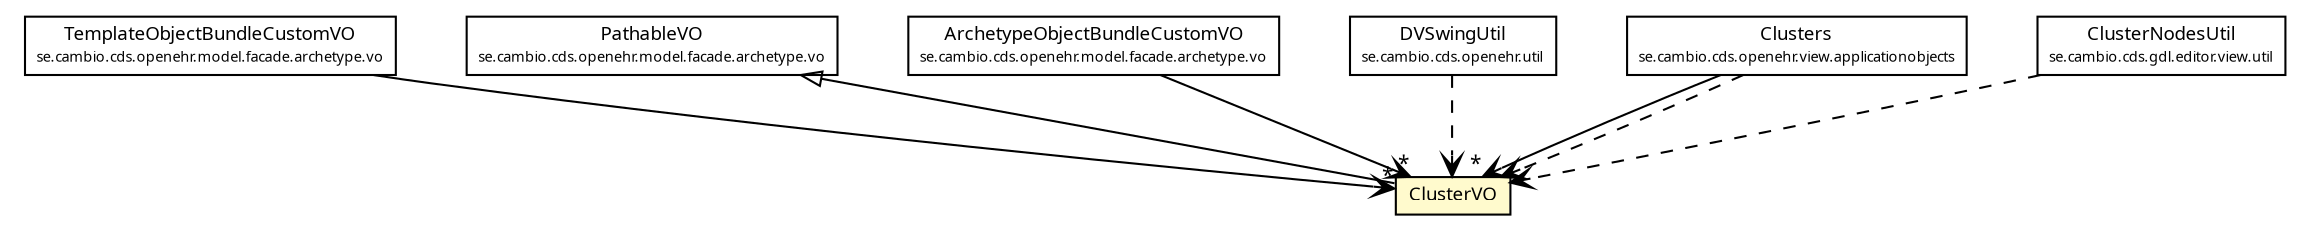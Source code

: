 #!/usr/local/bin/dot
#
# Class diagram 
# Generated by UMLGraph version R5_6 (http://www.umlgraph.org/)
#

digraph G {
	edge [fontname="Trebuchet MS",fontsize=10,labelfontname="Trebuchet MS",labelfontsize=10];
	node [fontname="Trebuchet MS",fontsize=10,shape=plaintext];
	nodesep=0.25;
	ranksep=0.5;
	// se.cambio.cds.openehr.model.cluster.vo.ClusterVO
	c109857 [label=<<table title="se.cambio.cds.openehr.model.cluster.vo.ClusterVO" border="0" cellborder="1" cellspacing="0" cellpadding="2" port="p" bgcolor="lemonChiffon" href="./ClusterVO.html">
		<tr><td><table border="0" cellspacing="0" cellpadding="1">
<tr><td align="center" balign="center"><font face="Trebuchet MS"> ClusterVO </font></td></tr>
		</table></td></tr>
		</table>>, URL="./ClusterVO.html", fontname="Trebuchet MS", fontcolor="black", fontsize=9.0];
	// se.cambio.cds.openehr.model.facade.archetype.vo.TemplateObjectBundleCustomVO
	c109862 [label=<<table title="se.cambio.cds.openehr.model.facade.archetype.vo.TemplateObjectBundleCustomVO" border="0" cellborder="1" cellspacing="0" cellpadding="2" port="p" href="../../facade/archetype/vo/TemplateObjectBundleCustomVO.html">
		<tr><td><table border="0" cellspacing="0" cellpadding="1">
<tr><td align="center" balign="center"><font face="Trebuchet MS"> TemplateObjectBundleCustomVO </font></td></tr>
<tr><td align="center" balign="center"><font face="Trebuchet MS" point-size="7.0"> se.cambio.cds.openehr.model.facade.archetype.vo </font></td></tr>
		</table></td></tr>
		</table>>, URL="../../facade/archetype/vo/TemplateObjectBundleCustomVO.html", fontname="Trebuchet MS", fontcolor="black", fontsize=9.0];
	// se.cambio.cds.openehr.model.facade.archetype.vo.PathableVO
	c109863 [label=<<table title="se.cambio.cds.openehr.model.facade.archetype.vo.PathableVO" border="0" cellborder="1" cellspacing="0" cellpadding="2" port="p" href="../../facade/archetype/vo/PathableVO.html">
		<tr><td><table border="0" cellspacing="0" cellpadding="1">
<tr><td align="center" balign="center"><font face="Trebuchet MS"> PathableVO </font></td></tr>
<tr><td align="center" balign="center"><font face="Trebuchet MS" point-size="7.0"> se.cambio.cds.openehr.model.facade.archetype.vo </font></td></tr>
		</table></td></tr>
		</table>>, URL="../../facade/archetype/vo/PathableVO.html", fontname="Trebuchet MS", fontcolor="black", fontsize=9.0];
	// se.cambio.cds.openehr.model.facade.archetype.vo.ArchetypeObjectBundleCustomVO
	c109864 [label=<<table title="se.cambio.cds.openehr.model.facade.archetype.vo.ArchetypeObjectBundleCustomVO" border="0" cellborder="1" cellspacing="0" cellpadding="2" port="p" href="../../facade/archetype/vo/ArchetypeObjectBundleCustomVO.html">
		<tr><td><table border="0" cellspacing="0" cellpadding="1">
<tr><td align="center" balign="center"><font face="Trebuchet MS"> ArchetypeObjectBundleCustomVO </font></td></tr>
<tr><td align="center" balign="center"><font face="Trebuchet MS" point-size="7.0"> se.cambio.cds.openehr.model.facade.archetype.vo </font></td></tr>
		</table></td></tr>
		</table>>, URL="../../facade/archetype/vo/ArchetypeObjectBundleCustomVO.html", fontname="Trebuchet MS", fontcolor="black", fontsize=9.0];
	// se.cambio.cds.openehr.util.DVSwingUtil
	c109878 [label=<<table title="se.cambio.cds.openehr.util.DVSwingUtil" border="0" cellborder="1" cellspacing="0" cellpadding="2" port="p" href="../../../util/DVSwingUtil.html">
		<tr><td><table border="0" cellspacing="0" cellpadding="1">
<tr><td align="center" balign="center"><font face="Trebuchet MS"> DVSwingUtil </font></td></tr>
<tr><td align="center" balign="center"><font face="Trebuchet MS" point-size="7.0"> se.cambio.cds.openehr.util </font></td></tr>
		</table></td></tr>
		</table>>, URL="../../../util/DVSwingUtil.html", fontname="Trebuchet MS", fontcolor="black", fontsize=9.0];
	// se.cambio.cds.openehr.view.applicationobjects.Clusters
	c109888 [label=<<table title="se.cambio.cds.openehr.view.applicationobjects.Clusters" border="0" cellborder="1" cellspacing="0" cellpadding="2" port="p" href="../../../view/applicationobjects/Clusters.html">
		<tr><td><table border="0" cellspacing="0" cellpadding="1">
<tr><td align="center" balign="center"><font face="Trebuchet MS"> Clusters </font></td></tr>
<tr><td align="center" balign="center"><font face="Trebuchet MS" point-size="7.0"> se.cambio.cds.openehr.view.applicationobjects </font></td></tr>
		</table></td></tr>
		</table>>, URL="../../../view/applicationobjects/Clusters.html", fontname="Trebuchet MS", fontcolor="black", fontsize=9.0];
	// se.cambio.cds.gdl.editor.view.util.ClusterNodesUtil
	c110089 [label=<<table title="se.cambio.cds.gdl.editor.view.util.ClusterNodesUtil" border="0" cellborder="1" cellspacing="0" cellpadding="2" port="p" href="../../../../gdl/editor/view/util/ClusterNodesUtil.html">
		<tr><td><table border="0" cellspacing="0" cellpadding="1">
<tr><td align="center" balign="center"><font face="Trebuchet MS"> ClusterNodesUtil </font></td></tr>
<tr><td align="center" balign="center"><font face="Trebuchet MS" point-size="7.0"> se.cambio.cds.gdl.editor.view.util </font></td></tr>
		</table></td></tr>
		</table>>, URL="../../../../gdl/editor/view/util/ClusterNodesUtil.html", fontname="Trebuchet MS", fontcolor="black", fontsize=9.0];
	//se.cambio.cds.openehr.model.cluster.vo.ClusterVO extends se.cambio.cds.openehr.model.facade.archetype.vo.PathableVO
	c109863:p -> c109857:p [dir=back,arrowtail=empty];
	// se.cambio.cds.openehr.model.facade.archetype.vo.TemplateObjectBundleCustomVO NAVASSOC se.cambio.cds.openehr.model.cluster.vo.ClusterVO
	c109862:p -> c109857:p [taillabel="", label="", headlabel="*", fontname="Trebuchet MS", fontcolor="black", fontsize=10.0, color="black", arrowhead=open];
	// se.cambio.cds.openehr.model.facade.archetype.vo.ArchetypeObjectBundleCustomVO NAVASSOC se.cambio.cds.openehr.model.cluster.vo.ClusterVO
	c109864:p -> c109857:p [taillabel="", label="", headlabel="*", fontname="Trebuchet MS", fontcolor="black", fontsize=10.0, color="black", arrowhead=open];
	// se.cambio.cds.openehr.view.applicationobjects.Clusters NAVASSOC se.cambio.cds.openehr.model.cluster.vo.ClusterVO
	c109888:p -> c109857:p [taillabel="", label="", headlabel="*", fontname="Trebuchet MS", fontcolor="black", fontsize=10.0, color="black", arrowhead=open];
	// se.cambio.cds.openehr.util.DVSwingUtil DEPEND se.cambio.cds.openehr.model.cluster.vo.ClusterVO
	c109878:p -> c109857:p [taillabel="", label="", headlabel="", fontname="Trebuchet MS", fontcolor="black", fontsize=10.0, color="black", arrowhead=open, style=dashed];
	// se.cambio.cds.openehr.view.applicationobjects.Clusters DEPEND se.cambio.cds.openehr.model.cluster.vo.ClusterVO
	c109888:p -> c109857:p [taillabel="", label="", headlabel="", fontname="Trebuchet MS", fontcolor="black", fontsize=10.0, color="black", arrowhead=open, style=dashed];
	// se.cambio.cds.gdl.editor.view.util.ClusterNodesUtil DEPEND se.cambio.cds.openehr.model.cluster.vo.ClusterVO
	c110089:p -> c109857:p [taillabel="", label="", headlabel="", fontname="Trebuchet MS", fontcolor="black", fontsize=10.0, color="black", arrowhead=open, style=dashed];
}


